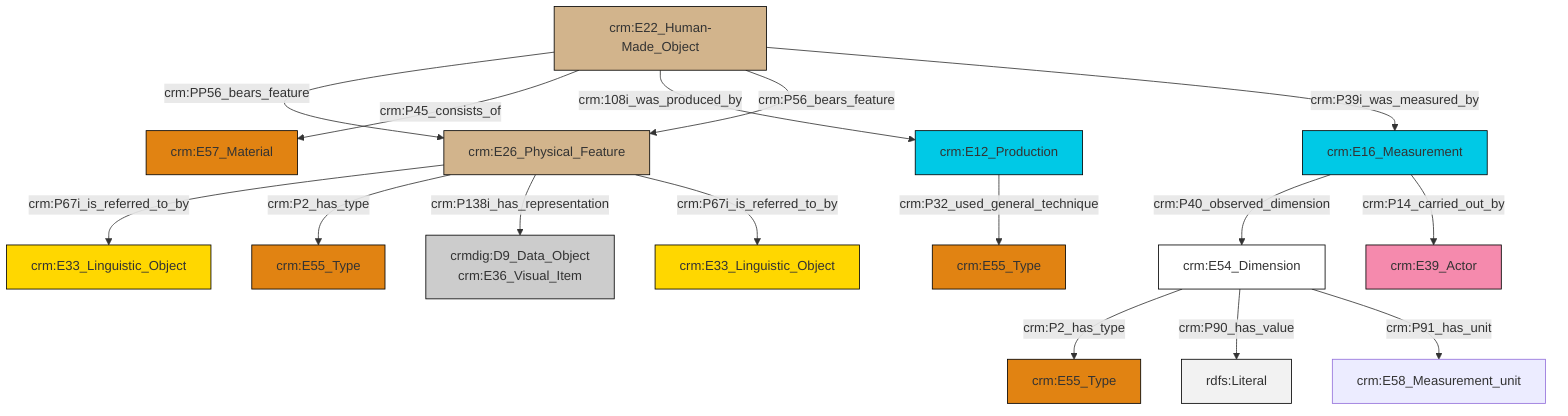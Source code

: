 graph TD
classDef Literal fill:#f2f2f2,stroke:#000000;
classDef CRM_Entity fill:#FFFFFF,stroke:#000000;
classDef Temporal_Entity fill:#00C9E6, stroke:#000000;
classDef Type fill:#E18312, stroke:#000000;
classDef Time-Span fill:#2C9C91, stroke:#000000;
classDef Appellation fill:#FFEB7F, stroke:#000000;
classDef Place fill:#008836, stroke:#000000;
classDef Persistent_Item fill:#B266B2, stroke:#000000;
classDef Conceptual_Object fill:#FFD700, stroke:#000000;
classDef Physical_Thing fill:#D2B48C, stroke:#000000;
classDef Actor fill:#f58aad, stroke:#000000;
classDef PC_Classes fill:#4ce600, stroke:#000000;
classDef Multi fill:#cccccc,stroke:#000000;

2["crm:E54_Dimension"]:::CRM_Entity -->|crm:P2_has_type| 3["crm:E55_Type"]:::Type
4["crm:E22_Human-Made_Object"]:::Physical_Thing -->|crm:PP56_bears_feature| 5["crm:E26_Physical_Feature"]:::Physical_Thing
5["crm:E26_Physical_Feature"]:::Physical_Thing -->|crm:P67i_is_referred_to_by| 6["crm:E33_Linguistic_Object"]:::Conceptual_Object
2["crm:E54_Dimension"]:::CRM_Entity -->|crm:P90_has_value| 10[rdfs:Literal]:::Literal
17["crm:E16_Measurement"]:::Temporal_Entity -->|crm:P40_observed_dimension| 2["crm:E54_Dimension"]:::CRM_Entity
5["crm:E26_Physical_Feature"]:::Physical_Thing -->|crm:P2_has_type| 14["crm:E55_Type"]:::Type
4["crm:E22_Human-Made_Object"]:::Physical_Thing -->|crm:P45_consists_of| 20["crm:E57_Material"]:::Type
2["crm:E54_Dimension"]:::CRM_Entity -->|crm:P91_has_unit| 11["crm:E58_Measurement_unit"]:::Default
5["crm:E26_Physical_Feature"]:::Physical_Thing -->|crm:P138i_has_representation| 0["crmdig:D9_Data_Object<br>crm:E36_Visual_Item"]:::Multi
4["crm:E22_Human-Made_Object"]:::Physical_Thing -->|crm:108i_was_produced_by| 22["crm:E12_Production"]:::Temporal_Entity
17["crm:E16_Measurement"]:::Temporal_Entity -->|crm:P14_carried_out_by| 8["crm:E39_Actor"]:::Actor
22["crm:E12_Production"]:::Temporal_Entity -->|crm:P32_used_general_technique| 28["crm:E55_Type"]:::Type
4["crm:E22_Human-Made_Object"]:::Physical_Thing -->|crm:P56_bears_feature| 5["crm:E26_Physical_Feature"]:::Physical_Thing
4["crm:E22_Human-Made_Object"]:::Physical_Thing -->|crm:P39i_was_measured_by| 17["crm:E16_Measurement"]:::Temporal_Entity
5["crm:E26_Physical_Feature"]:::Physical_Thing -->|crm:P67i_is_referred_to_by| 25["crm:E33_Linguistic_Object"]:::Conceptual_Object